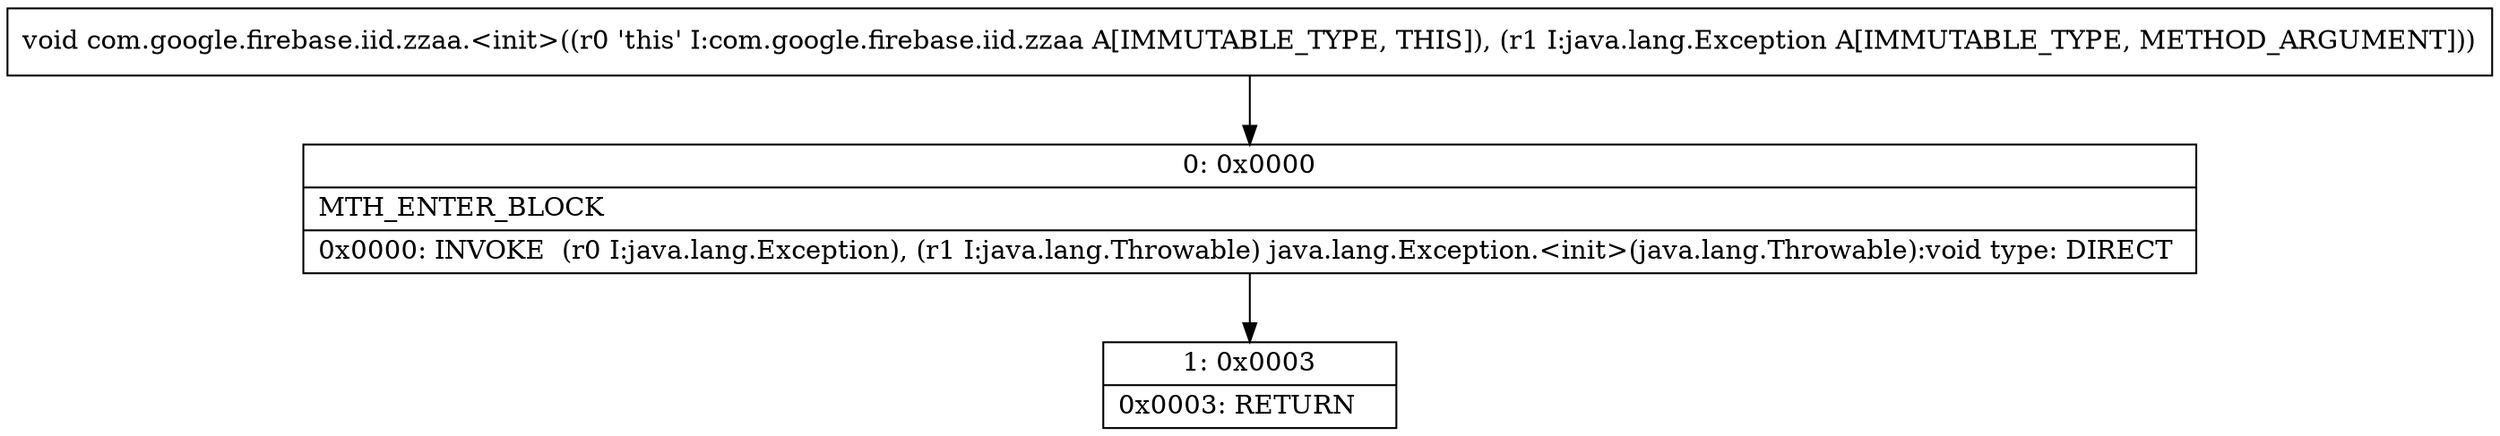 digraph "CFG forcom.google.firebase.iid.zzaa.\<init\>(Ljava\/lang\/Exception;)V" {
Node_0 [shape=record,label="{0\:\ 0x0000|MTH_ENTER_BLOCK\l|0x0000: INVOKE  (r0 I:java.lang.Exception), (r1 I:java.lang.Throwable) java.lang.Exception.\<init\>(java.lang.Throwable):void type: DIRECT \l}"];
Node_1 [shape=record,label="{1\:\ 0x0003|0x0003: RETURN   \l}"];
MethodNode[shape=record,label="{void com.google.firebase.iid.zzaa.\<init\>((r0 'this' I:com.google.firebase.iid.zzaa A[IMMUTABLE_TYPE, THIS]), (r1 I:java.lang.Exception A[IMMUTABLE_TYPE, METHOD_ARGUMENT])) }"];
MethodNode -> Node_0;
Node_0 -> Node_1;
}

